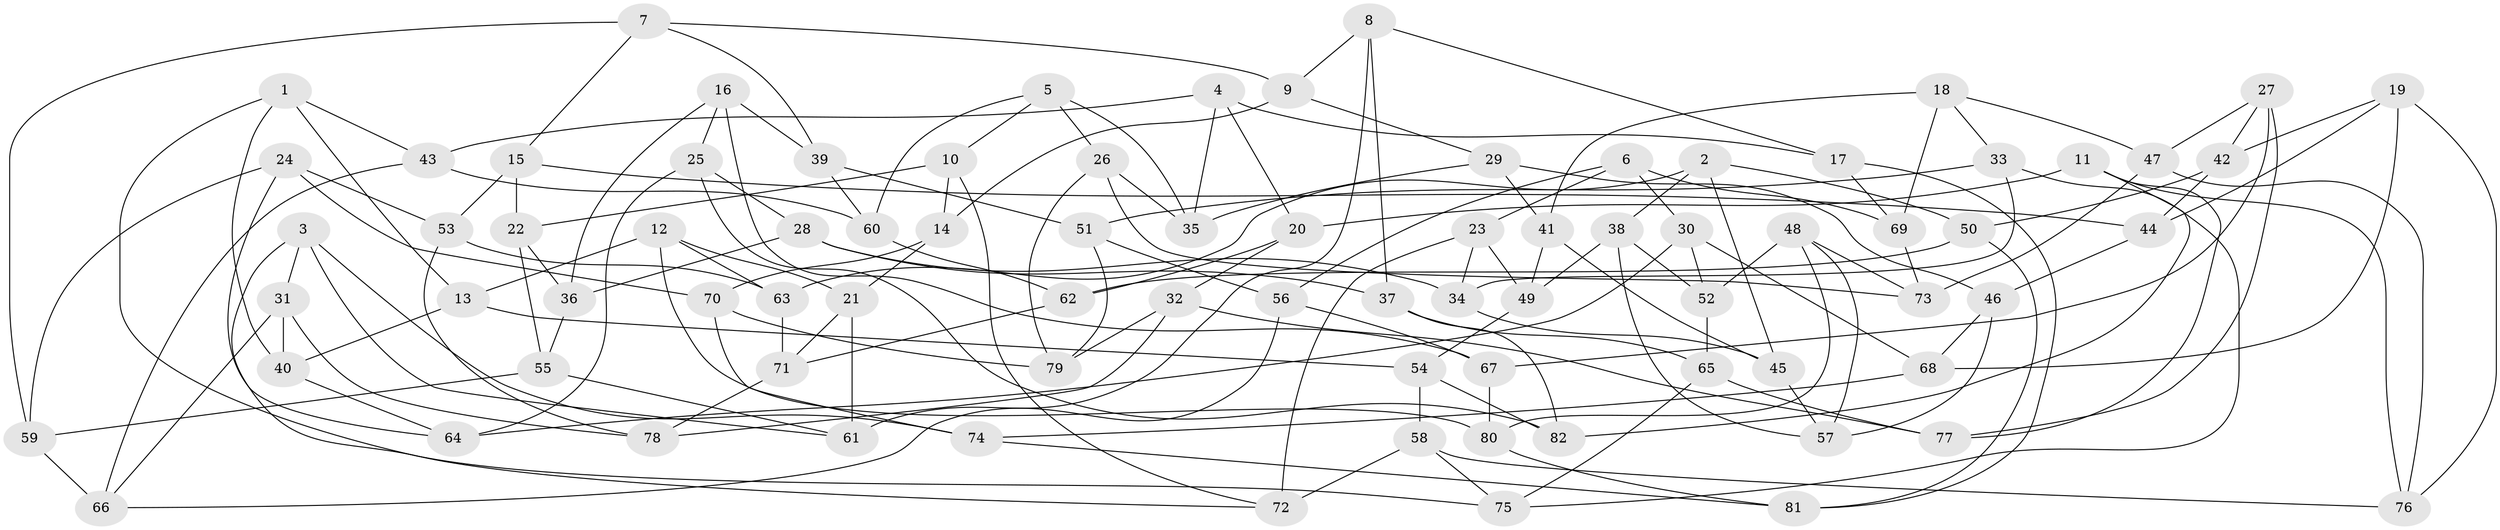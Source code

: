 // Generated by graph-tools (version 1.1) at 2025/02/03/09/25 03:02:57]
// undirected, 82 vertices, 164 edges
graph export_dot {
graph [start="1"]
  node [color=gray90,style=filled];
  1;
  2;
  3;
  4;
  5;
  6;
  7;
  8;
  9;
  10;
  11;
  12;
  13;
  14;
  15;
  16;
  17;
  18;
  19;
  20;
  21;
  22;
  23;
  24;
  25;
  26;
  27;
  28;
  29;
  30;
  31;
  32;
  33;
  34;
  35;
  36;
  37;
  38;
  39;
  40;
  41;
  42;
  43;
  44;
  45;
  46;
  47;
  48;
  49;
  50;
  51;
  52;
  53;
  54;
  55;
  56;
  57;
  58;
  59;
  60;
  61;
  62;
  63;
  64;
  65;
  66;
  67;
  68;
  69;
  70;
  71;
  72;
  73;
  74;
  75;
  76;
  77;
  78;
  79;
  80;
  81;
  82;
  1 -- 13;
  1 -- 43;
  1 -- 75;
  1 -- 40;
  2 -- 38;
  2 -- 63;
  2 -- 50;
  2 -- 45;
  3 -- 61;
  3 -- 72;
  3 -- 74;
  3 -- 31;
  4 -- 20;
  4 -- 35;
  4 -- 43;
  4 -- 17;
  5 -- 35;
  5 -- 26;
  5 -- 10;
  5 -- 60;
  6 -- 30;
  6 -- 23;
  6 -- 56;
  6 -- 69;
  7 -- 59;
  7 -- 9;
  7 -- 15;
  7 -- 39;
  8 -- 17;
  8 -- 37;
  8 -- 9;
  8 -- 61;
  9 -- 14;
  9 -- 29;
  10 -- 22;
  10 -- 72;
  10 -- 14;
  11 -- 82;
  11 -- 76;
  11 -- 77;
  11 -- 20;
  12 -- 80;
  12 -- 13;
  12 -- 63;
  12 -- 21;
  13 -- 54;
  13 -- 40;
  14 -- 70;
  14 -- 21;
  15 -- 44;
  15 -- 53;
  15 -- 22;
  16 -- 39;
  16 -- 25;
  16 -- 36;
  16 -- 67;
  17 -- 81;
  17 -- 69;
  18 -- 33;
  18 -- 41;
  18 -- 47;
  18 -- 69;
  19 -- 44;
  19 -- 68;
  19 -- 42;
  19 -- 76;
  20 -- 32;
  20 -- 62;
  21 -- 71;
  21 -- 61;
  22 -- 55;
  22 -- 36;
  23 -- 72;
  23 -- 34;
  23 -- 49;
  24 -- 53;
  24 -- 59;
  24 -- 64;
  24 -- 70;
  25 -- 82;
  25 -- 64;
  25 -- 28;
  26 -- 73;
  26 -- 35;
  26 -- 79;
  27 -- 67;
  27 -- 77;
  27 -- 47;
  27 -- 42;
  28 -- 36;
  28 -- 34;
  28 -- 37;
  29 -- 46;
  29 -- 35;
  29 -- 41;
  30 -- 64;
  30 -- 68;
  30 -- 52;
  31 -- 78;
  31 -- 66;
  31 -- 40;
  32 -- 77;
  32 -- 78;
  32 -- 79;
  33 -- 75;
  33 -- 51;
  33 -- 34;
  34 -- 45;
  36 -- 55;
  37 -- 65;
  37 -- 82;
  38 -- 49;
  38 -- 52;
  38 -- 57;
  39 -- 51;
  39 -- 60;
  40 -- 64;
  41 -- 45;
  41 -- 49;
  42 -- 50;
  42 -- 44;
  43 -- 66;
  43 -- 60;
  44 -- 46;
  45 -- 57;
  46 -- 57;
  46 -- 68;
  47 -- 76;
  47 -- 73;
  48 -- 73;
  48 -- 80;
  48 -- 57;
  48 -- 52;
  49 -- 54;
  50 -- 62;
  50 -- 81;
  51 -- 79;
  51 -- 56;
  52 -- 65;
  53 -- 78;
  53 -- 63;
  54 -- 58;
  54 -- 82;
  55 -- 61;
  55 -- 59;
  56 -- 66;
  56 -- 67;
  58 -- 72;
  58 -- 75;
  58 -- 76;
  59 -- 66;
  60 -- 62;
  62 -- 71;
  63 -- 71;
  65 -- 77;
  65 -- 75;
  67 -- 80;
  68 -- 74;
  69 -- 73;
  70 -- 79;
  70 -- 74;
  71 -- 78;
  74 -- 81;
  80 -- 81;
}

